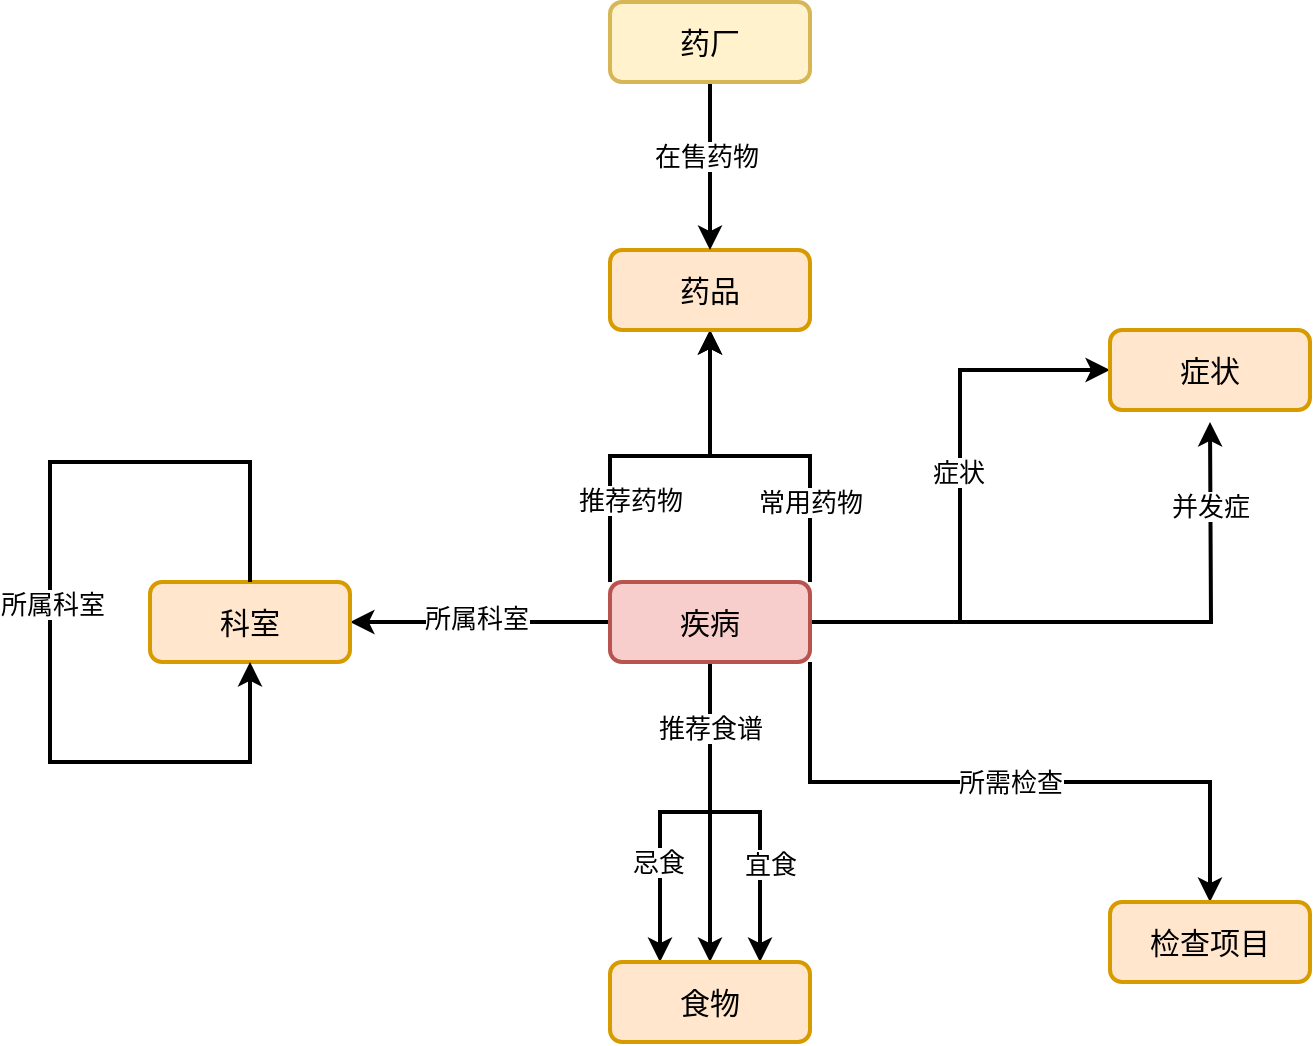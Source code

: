 <mxfile version="21.3.5" type="github">
  <diagram name="第 1 页" id="L0WfJLmJLBTK7clsIJ9l">
    <mxGraphModel dx="1122" dy="628" grid="1" gridSize="10" guides="1" tooltips="1" connect="1" arrows="1" fold="1" page="1" pageScale="1" pageWidth="1169" pageHeight="827" math="0" shadow="0">
      <root>
        <mxCell id="0" />
        <mxCell id="1" parent="0" />
        <mxCell id="K5dmSmof9tP2RLjddTa7-13" style="edgeStyle=orthogonalEdgeStyle;rounded=0;orthogonalLoop=1;jettySize=auto;html=1;exitX=0.5;exitY=1;exitDx=0;exitDy=0;entryX=0.75;entryY=0;entryDx=0;entryDy=0;strokeWidth=2;" parent="1" source="K5dmSmof9tP2RLjddTa7-1" target="K5dmSmof9tP2RLjddTa7-3" edge="1">
          <mxGeometry relative="1" as="geometry" />
        </mxCell>
        <mxCell id="K5dmSmof9tP2RLjddTa7-15" value="宜食" style="edgeLabel;html=1;align=center;verticalAlign=middle;resizable=0;points=[];fontSize=13;" parent="K5dmSmof9tP2RLjddTa7-13" vertex="1" connectable="0">
          <mxGeometry x="0.341" y="1" relative="1" as="geometry">
            <mxPoint x="4" y="8" as="offset" />
          </mxGeometry>
        </mxCell>
        <mxCell id="K5dmSmof9tP2RLjddTa7-14" style="edgeStyle=orthogonalEdgeStyle;rounded=0;orthogonalLoop=1;jettySize=auto;html=1;exitX=0.5;exitY=1;exitDx=0;exitDy=0;entryX=0.25;entryY=0;entryDx=0;entryDy=0;strokeWidth=2;" parent="1" source="K5dmSmof9tP2RLjddTa7-1" target="K5dmSmof9tP2RLjddTa7-3" edge="1">
          <mxGeometry relative="1" as="geometry" />
        </mxCell>
        <mxCell id="K5dmSmof9tP2RLjddTa7-16" value="忌食" style="edgeLabel;html=1;align=center;verticalAlign=middle;resizable=0;points=[];fontSize=13;" parent="K5dmSmof9tP2RLjddTa7-14" vertex="1" connectable="0">
          <mxGeometry x="0.2" relative="1" as="geometry">
            <mxPoint x="-1" y="20" as="offset" />
          </mxGeometry>
        </mxCell>
        <mxCell id="K5dmSmof9tP2RLjddTa7-18" style="edgeStyle=orthogonalEdgeStyle;rounded=0;orthogonalLoop=1;jettySize=auto;html=1;exitX=0.5;exitY=1;exitDx=0;exitDy=0;strokeWidth=2;" parent="1" source="K5dmSmof9tP2RLjddTa7-1" target="K5dmSmof9tP2RLjddTa7-3" edge="1">
          <mxGeometry relative="1" as="geometry" />
        </mxCell>
        <mxCell id="K5dmSmof9tP2RLjddTa7-19" value="推荐食谱" style="edgeLabel;html=1;align=center;verticalAlign=middle;resizable=0;points=[];fontSize=13;" parent="K5dmSmof9tP2RLjddTa7-18" vertex="1" connectable="0">
          <mxGeometry x="-0.567" relative="1" as="geometry">
            <mxPoint as="offset" />
          </mxGeometry>
        </mxCell>
        <mxCell id="K5dmSmof9tP2RLjddTa7-23" style="edgeStyle=orthogonalEdgeStyle;rounded=0;orthogonalLoop=1;jettySize=auto;html=1;exitX=0;exitY=0.5;exitDx=0;exitDy=0;entryX=1;entryY=0.5;entryDx=0;entryDy=0;strokeWidth=2;" parent="1" source="K5dmSmof9tP2RLjddTa7-1" target="K5dmSmof9tP2RLjddTa7-7" edge="1">
          <mxGeometry relative="1" as="geometry" />
        </mxCell>
        <mxCell id="K5dmSmof9tP2RLjddTa7-24" value="所属科室" style="edgeLabel;html=1;align=center;verticalAlign=middle;resizable=0;points=[];fontSize=13;" parent="K5dmSmof9tP2RLjddTa7-23" vertex="1" connectable="0">
          <mxGeometry x="0.029" y="-2" relative="1" as="geometry">
            <mxPoint as="offset" />
          </mxGeometry>
        </mxCell>
        <mxCell id="K5dmSmof9tP2RLjddTa7-25" value="&lt;font style=&quot;font-size: 13px;&quot;&gt;所需检查&lt;/font&gt;" style="edgeStyle=orthogonalEdgeStyle;rounded=0;orthogonalLoop=1;jettySize=auto;html=1;exitX=1;exitY=1;exitDx=0;exitDy=0;entryX=0.5;entryY=0;entryDx=0;entryDy=0;strokeWidth=2;" parent="1" source="K5dmSmof9tP2RLjddTa7-1" target="K5dmSmof9tP2RLjddTa7-6" edge="1">
          <mxGeometry relative="1" as="geometry" />
        </mxCell>
        <mxCell id="K5dmSmof9tP2RLjddTa7-34" style="edgeStyle=orthogonalEdgeStyle;rounded=0;orthogonalLoop=1;jettySize=auto;html=1;exitX=1;exitY=0;exitDx=0;exitDy=0;entryX=0.5;entryY=1;entryDx=0;entryDy=0;strokeWidth=2;" parent="1" source="K5dmSmof9tP2RLjddTa7-1" target="K5dmSmof9tP2RLjddTa7-4" edge="1">
          <mxGeometry relative="1" as="geometry" />
        </mxCell>
        <mxCell id="K5dmSmof9tP2RLjddTa7-35" value="常用药物" style="edgeLabel;html=1;align=center;verticalAlign=middle;resizable=0;points=[];fontSize=13;" parent="K5dmSmof9tP2RLjddTa7-34" vertex="1" connectable="0">
          <mxGeometry x="-0.011" y="-1" relative="1" as="geometry">
            <mxPoint x="24" y="24" as="offset" />
          </mxGeometry>
        </mxCell>
        <mxCell id="K5dmSmof9tP2RLjddTa7-36" style="edgeStyle=orthogonalEdgeStyle;rounded=0;orthogonalLoop=1;jettySize=auto;html=1;exitX=0;exitY=0;exitDx=0;exitDy=0;entryX=0.5;entryY=1;entryDx=0;entryDy=0;strokeWidth=2;" parent="1" source="K5dmSmof9tP2RLjddTa7-1" target="K5dmSmof9tP2RLjddTa7-4" edge="1">
          <mxGeometry relative="1" as="geometry" />
        </mxCell>
        <mxCell id="K5dmSmof9tP2RLjddTa7-37" value="推荐药物" style="edgeLabel;html=1;align=center;verticalAlign=middle;resizable=0;points=[];fontSize=13;" parent="K5dmSmof9tP2RLjddTa7-36" vertex="1" connectable="0">
          <mxGeometry x="-0.642" y="1" relative="1" as="geometry">
            <mxPoint x="11" y="-10" as="offset" />
          </mxGeometry>
        </mxCell>
        <mxCell id="K5dmSmof9tP2RLjddTa7-38" style="edgeStyle=orthogonalEdgeStyle;rounded=0;orthogonalLoop=1;jettySize=auto;html=1;exitX=1;exitY=0.5;exitDx=0;exitDy=0;entryX=0;entryY=0.5;entryDx=0;entryDy=0;strokeWidth=2;" parent="1" source="K5dmSmof9tP2RLjddTa7-1" target="K5dmSmof9tP2RLjddTa7-2" edge="1">
          <mxGeometry relative="1" as="geometry" />
        </mxCell>
        <mxCell id="K5dmSmof9tP2RLjddTa7-40" value="症状" style="edgeLabel;html=1;align=center;verticalAlign=middle;resizable=0;points=[];fontSize=13;" parent="K5dmSmof9tP2RLjddTa7-38" vertex="1" connectable="0">
          <mxGeometry x="0.086" y="1" relative="1" as="geometry">
            <mxPoint as="offset" />
          </mxGeometry>
        </mxCell>
        <mxCell id="K5dmSmof9tP2RLjddTa7-39" style="edgeStyle=orthogonalEdgeStyle;rounded=0;orthogonalLoop=1;jettySize=auto;html=1;exitX=1;exitY=0.5;exitDx=0;exitDy=0;strokeWidth=2;" parent="1" source="K5dmSmof9tP2RLjddTa7-1" edge="1">
          <mxGeometry relative="1" as="geometry">
            <mxPoint x="860" y="480" as="targetPoint" />
          </mxGeometry>
        </mxCell>
        <mxCell id="hOrgLXqzv45TKP7g0zQG-1" value="并发症" style="edgeLabel;html=1;align=center;verticalAlign=middle;resizable=0;points=[];fontSize=13;" vertex="1" connectable="0" parent="K5dmSmof9tP2RLjddTa7-39">
          <mxGeometry x="0.721" relative="1" as="geometry">
            <mxPoint as="offset" />
          </mxGeometry>
        </mxCell>
        <mxCell id="K5dmSmof9tP2RLjddTa7-1" value="&lt;font style=&quot;font-size: 15px;&quot;&gt;疾病&lt;/font&gt;" style="rounded=1;whiteSpace=wrap;html=1;strokeWidth=2;fillStyle=auto;absoluteArcSize=0;perimeterSpacing=0;glass=0;fillColor=#f8cecc;strokeColor=#b85450;" parent="1" vertex="1">
          <mxGeometry x="560" y="560" width="100" height="40" as="geometry" />
        </mxCell>
        <mxCell id="K5dmSmof9tP2RLjddTa7-2" value="&lt;font style=&quot;font-size: 15px;&quot;&gt;症状&lt;/font&gt;" style="rounded=1;whiteSpace=wrap;html=1;strokeWidth=2;fillStyle=auto;absoluteArcSize=0;perimeterSpacing=0;glass=0;fillColor=#ffe6cc;strokeColor=#d79b00;" parent="1" vertex="1">
          <mxGeometry x="810" y="434" width="100" height="40" as="geometry" />
        </mxCell>
        <mxCell id="K5dmSmof9tP2RLjddTa7-3" value="&lt;font style=&quot;font-size: 15px;&quot;&gt;食物&lt;/font&gt;" style="rounded=1;whiteSpace=wrap;html=1;strokeWidth=2;fillStyle=auto;absoluteArcSize=0;perimeterSpacing=0;glass=0;fillColor=#ffe6cc;strokeColor=#d79b00;" parent="1" vertex="1">
          <mxGeometry x="560" y="750" width="100" height="40" as="geometry" />
        </mxCell>
        <mxCell id="K5dmSmof9tP2RLjddTa7-4" value="&lt;span style=&quot;font-size: 15px;&quot;&gt;药品&lt;/span&gt;" style="rounded=1;whiteSpace=wrap;html=1;strokeWidth=2;fillStyle=auto;absoluteArcSize=0;perimeterSpacing=0;glass=0;fillColor=#ffe6cc;strokeColor=#d79b00;" parent="1" vertex="1">
          <mxGeometry x="560" y="394" width="100" height="40" as="geometry" />
        </mxCell>
        <mxCell id="K5dmSmof9tP2RLjddTa7-21" style="edgeStyle=orthogonalEdgeStyle;rounded=0;orthogonalLoop=1;jettySize=auto;html=1;exitX=0.5;exitY=1;exitDx=0;exitDy=0;entryX=0.5;entryY=0;entryDx=0;entryDy=0;strokeWidth=2;" parent="1" source="K5dmSmof9tP2RLjddTa7-5" target="K5dmSmof9tP2RLjddTa7-4" edge="1">
          <mxGeometry relative="1" as="geometry" />
        </mxCell>
        <mxCell id="K5dmSmof9tP2RLjddTa7-22" value="在售药物" style="edgeLabel;html=1;align=center;verticalAlign=middle;resizable=0;points=[];fontSize=13;" parent="K5dmSmof9tP2RLjddTa7-21" vertex="1" connectable="0">
          <mxGeometry x="-0.133" y="-2" relative="1" as="geometry">
            <mxPoint as="offset" />
          </mxGeometry>
        </mxCell>
        <mxCell id="K5dmSmof9tP2RLjddTa7-5" value="&lt;font style=&quot;font-size: 15px;&quot;&gt;药厂&lt;/font&gt;" style="rounded=1;whiteSpace=wrap;html=1;strokeWidth=2;fillStyle=auto;absoluteArcSize=0;perimeterSpacing=0;glass=0;fillColor=#fff2cc;strokeColor=#d6b656;" parent="1" vertex="1">
          <mxGeometry x="560" y="270" width="100" height="40" as="geometry" />
        </mxCell>
        <mxCell id="K5dmSmof9tP2RLjddTa7-6" value="&lt;font style=&quot;font-size: 15px;&quot;&gt;检查项目&lt;/font&gt;" style="rounded=1;whiteSpace=wrap;html=1;strokeWidth=2;fillStyle=auto;absoluteArcSize=0;perimeterSpacing=0;glass=0;fillColor=#ffe6cc;strokeColor=#d79b00;" parent="1" vertex="1">
          <mxGeometry x="810" y="720" width="100" height="40" as="geometry" />
        </mxCell>
        <mxCell id="K5dmSmof9tP2RLjddTa7-7" value="&lt;span style=&quot;font-size: 15px;&quot;&gt;科室&lt;/span&gt;" style="rounded=1;whiteSpace=wrap;html=1;strokeWidth=2;fillStyle=auto;absoluteArcSize=0;perimeterSpacing=0;glass=0;fillColor=#ffe6cc;strokeColor=#d79b00;" parent="1" vertex="1">
          <mxGeometry x="330" y="560" width="100" height="40" as="geometry" />
        </mxCell>
        <mxCell id="K5dmSmof9tP2RLjddTa7-30" style="edgeStyle=orthogonalEdgeStyle;rounded=0;orthogonalLoop=1;jettySize=auto;html=1;exitX=0.5;exitY=0;exitDx=0;exitDy=0;entryX=0.5;entryY=1;entryDx=0;entryDy=0;strokeWidth=2;" parent="1" source="K5dmSmof9tP2RLjddTa7-7" target="K5dmSmof9tP2RLjddTa7-7" edge="1">
          <mxGeometry relative="1" as="geometry">
            <Array as="points">
              <mxPoint x="380" y="500" />
              <mxPoint x="280" y="500" />
              <mxPoint x="280" y="650" />
              <mxPoint x="380" y="650" />
            </Array>
          </mxGeometry>
        </mxCell>
        <mxCell id="K5dmSmof9tP2RLjddTa7-31" value="所属科室" style="edgeLabel;html=1;align=center;verticalAlign=middle;resizable=0;points=[];fontSize=13;" parent="K5dmSmof9tP2RLjddTa7-30" vertex="1" connectable="0">
          <mxGeometry x="-0.094" y="1" relative="1" as="geometry">
            <mxPoint y="22" as="offset" />
          </mxGeometry>
        </mxCell>
      </root>
    </mxGraphModel>
  </diagram>
</mxfile>
